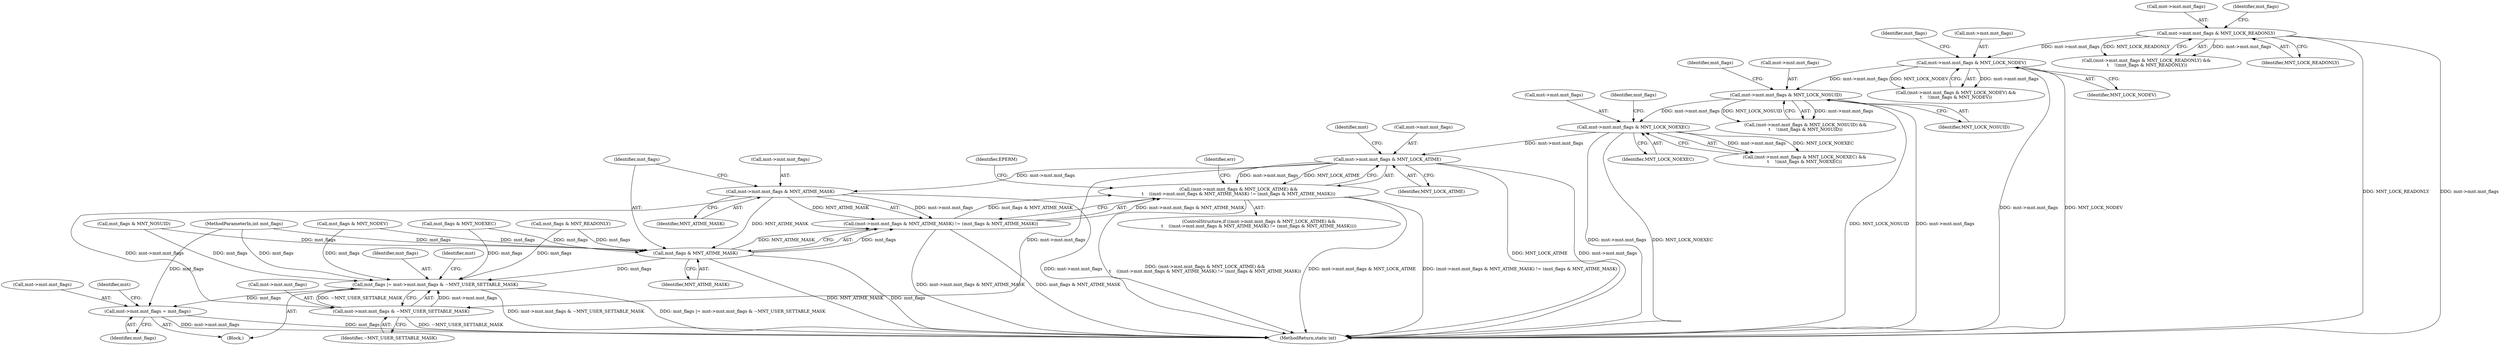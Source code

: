 digraph "0_linux_9566d6742852c527bf5af38af5cbb878dad75705_1@pointer" {
"1000213" [label="(Call,mnt->mnt.mnt_flags & MNT_LOCK_ATIME)"];
"1000196" [label="(Call,mnt->mnt.mnt_flags & MNT_LOCK_NOEXEC)"];
"1000179" [label="(Call,mnt->mnt.mnt_flags & MNT_LOCK_NOSUID)"];
"1000162" [label="(Call,mnt->mnt.mnt_flags & MNT_LOCK_NODEV)"];
"1000145" [label="(Call,mnt->mnt.mnt_flags & MNT_LOCK_READONLY)"];
"1000212" [label="(Call,(mnt->mnt.mnt_flags & MNT_LOCK_ATIME) &&\n\t    ((mnt->mnt.mnt_flags & MNT_ATIME_MASK) != (mnt_flags & MNT_ATIME_MASK)))"];
"1000221" [label="(Call,mnt->mnt.mnt_flags & MNT_ATIME_MASK)"];
"1000220" [label="(Call,(mnt->mnt.mnt_flags & MNT_ATIME_MASK) != (mnt_flags & MNT_ATIME_MASK))"];
"1000228" [label="(Call,mnt_flags & MNT_ATIME_MASK)"];
"1000282" [label="(Call,mnt_flags |= mnt->mnt.mnt_flags & ~MNT_USER_SETTABLE_MASK)"];
"1000291" [label="(Call,mnt->mnt.mnt_flags = mnt_flags)"];
"1000284" [label="(Call,mnt->mnt.mnt_flags & ~MNT_USER_SETTABLE_MASK)"];
"1000224" [label="(Identifier,mnt)"];
"1000227" [label="(Identifier,MNT_ATIME_MASK)"];
"1000204" [label="(Call,mnt_flags & MNT_NOEXEC)"];
"1000283" [label="(Identifier,mnt_flags)"];
"1000161" [label="(Call,(mnt->mnt.mnt_flags & MNT_LOCK_NODEV) &&\n\t    !(mnt_flags & MNT_NODEV))"];
"1000294" [label="(Identifier,mnt)"];
"1000280" [label="(Block,)"];
"1000285" [label="(Call,mnt->mnt.mnt_flags)"];
"1000291" [label="(Call,mnt->mnt.mnt_flags = mnt_flags)"];
"1000220" [label="(Call,(mnt->mnt.mnt_flags & MNT_ATIME_MASK) != (mnt_flags & MNT_ATIME_MASK))"];
"1000168" [label="(Identifier,MNT_LOCK_NODEV)"];
"1000195" [label="(Call,(mnt->mnt.mnt_flags & MNT_LOCK_NOEXEC) &&\n\t    !(mnt_flags & MNT_NOEXEC))"];
"1000212" [label="(Call,(mnt->mnt.mnt_flags & MNT_LOCK_ATIME) &&\n\t    ((mnt->mnt.mnt_flags & MNT_ATIME_MASK) != (mnt_flags & MNT_ATIME_MASK)))"];
"1000230" [label="(Identifier,MNT_ATIME_MASK)"];
"1000292" [label="(Call,mnt->mnt.mnt_flags)"];
"1000162" [label="(Call,mnt->mnt.mnt_flags & MNT_LOCK_NODEV)"];
"1000219" [label="(Identifier,MNT_LOCK_ATIME)"];
"1000187" [label="(Call,mnt_flags & MNT_NOSUID)"];
"1000145" [label="(Call,mnt->mnt.mnt_flags & MNT_LOCK_READONLY)"];
"1000171" [label="(Identifier,mnt_flags)"];
"1000211" [label="(ControlStructure,if ((mnt->mnt.mnt_flags & MNT_LOCK_ATIME) &&\n\t    ((mnt->mnt.mnt_flags & MNT_ATIME_MASK) != (mnt_flags & MNT_ATIME_MASK))))"];
"1000214" [label="(Call,mnt->mnt.mnt_flags)"];
"1000234" [label="(Identifier,EPERM)"];
"1000197" [label="(Call,mnt->mnt.mnt_flags)"];
"1000178" [label="(Call,(mnt->mnt.mnt_flags & MNT_LOCK_NOSUID) &&\n\t    !(mnt_flags & MNT_NOSUID))"];
"1000144" [label="(Call,(mnt->mnt.mnt_flags & MNT_LOCK_READONLY) &&\n \t    !(mnt_flags & MNT_READONLY))"];
"1000229" [label="(Identifier,mnt_flags)"];
"1000205" [label="(Identifier,mnt_flags)"];
"1000236" [label="(Identifier,err)"];
"1000213" [label="(Call,mnt->mnt.mnt_flags & MNT_LOCK_ATIME)"];
"1000170" [label="(Call,mnt_flags & MNT_NODEV)"];
"1000146" [label="(Call,mnt->mnt.mnt_flags)"];
"1000290" [label="(Identifier,~MNT_USER_SETTABLE_MASK)"];
"1000221" [label="(Call,mnt->mnt.mnt_flags & MNT_ATIME_MASK)"];
"1000284" [label="(Call,mnt->mnt.mnt_flags & ~MNT_USER_SETTABLE_MASK)"];
"1000282" [label="(Call,mnt_flags |= mnt->mnt.mnt_flags & ~MNT_USER_SETTABLE_MASK)"];
"1000196" [label="(Call,mnt->mnt.mnt_flags & MNT_LOCK_NOEXEC)"];
"1000180" [label="(Call,mnt->mnt.mnt_flags)"];
"1000163" [label="(Call,mnt->mnt.mnt_flags)"];
"1000228" [label="(Call,mnt_flags & MNT_ATIME_MASK)"];
"1000153" [label="(Call,mnt_flags & MNT_READONLY)"];
"1000297" [label="(Identifier,mnt_flags)"];
"1000300" [label="(Identifier,mnt)"];
"1000154" [label="(Identifier,mnt_flags)"];
"1000188" [label="(Identifier,mnt_flags)"];
"1000179" [label="(Call,mnt->mnt.mnt_flags & MNT_LOCK_NOSUID)"];
"1000202" [label="(Identifier,MNT_LOCK_NOEXEC)"];
"1000222" [label="(Call,mnt->mnt.mnt_flags)"];
"1000104" [label="(MethodParameterIn,int mnt_flags)"];
"1000185" [label="(Identifier,MNT_LOCK_NOSUID)"];
"1000151" [label="(Identifier,MNT_LOCK_READONLY)"];
"1000310" [label="(MethodReturn,static int)"];
"1000213" -> "1000212"  [label="AST: "];
"1000213" -> "1000219"  [label="CFG: "];
"1000214" -> "1000213"  [label="AST: "];
"1000219" -> "1000213"  [label="AST: "];
"1000224" -> "1000213"  [label="CFG: "];
"1000212" -> "1000213"  [label="CFG: "];
"1000213" -> "1000310"  [label="DDG: MNT_LOCK_ATIME"];
"1000213" -> "1000310"  [label="DDG: mnt->mnt.mnt_flags"];
"1000213" -> "1000212"  [label="DDG: mnt->mnt.mnt_flags"];
"1000213" -> "1000212"  [label="DDG: MNT_LOCK_ATIME"];
"1000196" -> "1000213"  [label="DDG: mnt->mnt.mnt_flags"];
"1000213" -> "1000221"  [label="DDG: mnt->mnt.mnt_flags"];
"1000213" -> "1000284"  [label="DDG: mnt->mnt.mnt_flags"];
"1000196" -> "1000195"  [label="AST: "];
"1000196" -> "1000202"  [label="CFG: "];
"1000197" -> "1000196"  [label="AST: "];
"1000202" -> "1000196"  [label="AST: "];
"1000205" -> "1000196"  [label="CFG: "];
"1000195" -> "1000196"  [label="CFG: "];
"1000196" -> "1000310"  [label="DDG: mnt->mnt.mnt_flags"];
"1000196" -> "1000310"  [label="DDG: MNT_LOCK_NOEXEC"];
"1000196" -> "1000195"  [label="DDG: mnt->mnt.mnt_flags"];
"1000196" -> "1000195"  [label="DDG: MNT_LOCK_NOEXEC"];
"1000179" -> "1000196"  [label="DDG: mnt->mnt.mnt_flags"];
"1000179" -> "1000178"  [label="AST: "];
"1000179" -> "1000185"  [label="CFG: "];
"1000180" -> "1000179"  [label="AST: "];
"1000185" -> "1000179"  [label="AST: "];
"1000188" -> "1000179"  [label="CFG: "];
"1000178" -> "1000179"  [label="CFG: "];
"1000179" -> "1000310"  [label="DDG: MNT_LOCK_NOSUID"];
"1000179" -> "1000310"  [label="DDG: mnt->mnt.mnt_flags"];
"1000179" -> "1000178"  [label="DDG: mnt->mnt.mnt_flags"];
"1000179" -> "1000178"  [label="DDG: MNT_LOCK_NOSUID"];
"1000162" -> "1000179"  [label="DDG: mnt->mnt.mnt_flags"];
"1000162" -> "1000161"  [label="AST: "];
"1000162" -> "1000168"  [label="CFG: "];
"1000163" -> "1000162"  [label="AST: "];
"1000168" -> "1000162"  [label="AST: "];
"1000171" -> "1000162"  [label="CFG: "];
"1000161" -> "1000162"  [label="CFG: "];
"1000162" -> "1000310"  [label="DDG: MNT_LOCK_NODEV"];
"1000162" -> "1000310"  [label="DDG: mnt->mnt.mnt_flags"];
"1000162" -> "1000161"  [label="DDG: mnt->mnt.mnt_flags"];
"1000162" -> "1000161"  [label="DDG: MNT_LOCK_NODEV"];
"1000145" -> "1000162"  [label="DDG: mnt->mnt.mnt_flags"];
"1000145" -> "1000144"  [label="AST: "];
"1000145" -> "1000151"  [label="CFG: "];
"1000146" -> "1000145"  [label="AST: "];
"1000151" -> "1000145"  [label="AST: "];
"1000154" -> "1000145"  [label="CFG: "];
"1000144" -> "1000145"  [label="CFG: "];
"1000145" -> "1000310"  [label="DDG: MNT_LOCK_READONLY"];
"1000145" -> "1000310"  [label="DDG: mnt->mnt.mnt_flags"];
"1000145" -> "1000144"  [label="DDG: mnt->mnt.mnt_flags"];
"1000145" -> "1000144"  [label="DDG: MNT_LOCK_READONLY"];
"1000212" -> "1000211"  [label="AST: "];
"1000212" -> "1000220"  [label="CFG: "];
"1000220" -> "1000212"  [label="AST: "];
"1000234" -> "1000212"  [label="CFG: "];
"1000236" -> "1000212"  [label="CFG: "];
"1000212" -> "1000310"  [label="DDG: (mnt->mnt.mnt_flags & MNT_LOCK_ATIME) &&\n\t    ((mnt->mnt.mnt_flags & MNT_ATIME_MASK) != (mnt_flags & MNT_ATIME_MASK))"];
"1000212" -> "1000310"  [label="DDG: mnt->mnt.mnt_flags & MNT_LOCK_ATIME"];
"1000212" -> "1000310"  [label="DDG: (mnt->mnt.mnt_flags & MNT_ATIME_MASK) != (mnt_flags & MNT_ATIME_MASK)"];
"1000220" -> "1000212"  [label="DDG: mnt->mnt.mnt_flags & MNT_ATIME_MASK"];
"1000220" -> "1000212"  [label="DDG: mnt_flags & MNT_ATIME_MASK"];
"1000221" -> "1000220"  [label="AST: "];
"1000221" -> "1000227"  [label="CFG: "];
"1000222" -> "1000221"  [label="AST: "];
"1000227" -> "1000221"  [label="AST: "];
"1000229" -> "1000221"  [label="CFG: "];
"1000221" -> "1000310"  [label="DDG: mnt->mnt.mnt_flags"];
"1000221" -> "1000220"  [label="DDG: mnt->mnt.mnt_flags"];
"1000221" -> "1000220"  [label="DDG: MNT_ATIME_MASK"];
"1000221" -> "1000228"  [label="DDG: MNT_ATIME_MASK"];
"1000221" -> "1000284"  [label="DDG: mnt->mnt.mnt_flags"];
"1000220" -> "1000228"  [label="CFG: "];
"1000228" -> "1000220"  [label="AST: "];
"1000220" -> "1000310"  [label="DDG: mnt->mnt.mnt_flags & MNT_ATIME_MASK"];
"1000220" -> "1000310"  [label="DDG: mnt_flags & MNT_ATIME_MASK"];
"1000228" -> "1000220"  [label="DDG: mnt_flags"];
"1000228" -> "1000220"  [label="DDG: MNT_ATIME_MASK"];
"1000228" -> "1000230"  [label="CFG: "];
"1000229" -> "1000228"  [label="AST: "];
"1000230" -> "1000228"  [label="AST: "];
"1000228" -> "1000310"  [label="DDG: mnt_flags"];
"1000228" -> "1000310"  [label="DDG: MNT_ATIME_MASK"];
"1000187" -> "1000228"  [label="DDG: mnt_flags"];
"1000153" -> "1000228"  [label="DDG: mnt_flags"];
"1000170" -> "1000228"  [label="DDG: mnt_flags"];
"1000204" -> "1000228"  [label="DDG: mnt_flags"];
"1000104" -> "1000228"  [label="DDG: mnt_flags"];
"1000228" -> "1000282"  [label="DDG: mnt_flags"];
"1000282" -> "1000280"  [label="AST: "];
"1000282" -> "1000284"  [label="CFG: "];
"1000283" -> "1000282"  [label="AST: "];
"1000284" -> "1000282"  [label="AST: "];
"1000294" -> "1000282"  [label="CFG: "];
"1000282" -> "1000310"  [label="DDG: mnt_flags |= mnt->mnt.mnt_flags & ~MNT_USER_SETTABLE_MASK"];
"1000282" -> "1000310"  [label="DDG: mnt->mnt.mnt_flags & ~MNT_USER_SETTABLE_MASK"];
"1000187" -> "1000282"  [label="DDG: mnt_flags"];
"1000153" -> "1000282"  [label="DDG: mnt_flags"];
"1000170" -> "1000282"  [label="DDG: mnt_flags"];
"1000204" -> "1000282"  [label="DDG: mnt_flags"];
"1000104" -> "1000282"  [label="DDG: mnt_flags"];
"1000284" -> "1000282"  [label="DDG: mnt->mnt.mnt_flags"];
"1000284" -> "1000282"  [label="DDG: ~MNT_USER_SETTABLE_MASK"];
"1000282" -> "1000291"  [label="DDG: mnt_flags"];
"1000291" -> "1000280"  [label="AST: "];
"1000291" -> "1000297"  [label="CFG: "];
"1000292" -> "1000291"  [label="AST: "];
"1000297" -> "1000291"  [label="AST: "];
"1000300" -> "1000291"  [label="CFG: "];
"1000291" -> "1000310"  [label="DDG: mnt->mnt.mnt_flags"];
"1000291" -> "1000310"  [label="DDG: mnt_flags"];
"1000104" -> "1000291"  [label="DDG: mnt_flags"];
"1000284" -> "1000290"  [label="CFG: "];
"1000285" -> "1000284"  [label="AST: "];
"1000290" -> "1000284"  [label="AST: "];
"1000284" -> "1000310"  [label="DDG: ~MNT_USER_SETTABLE_MASK"];
}

